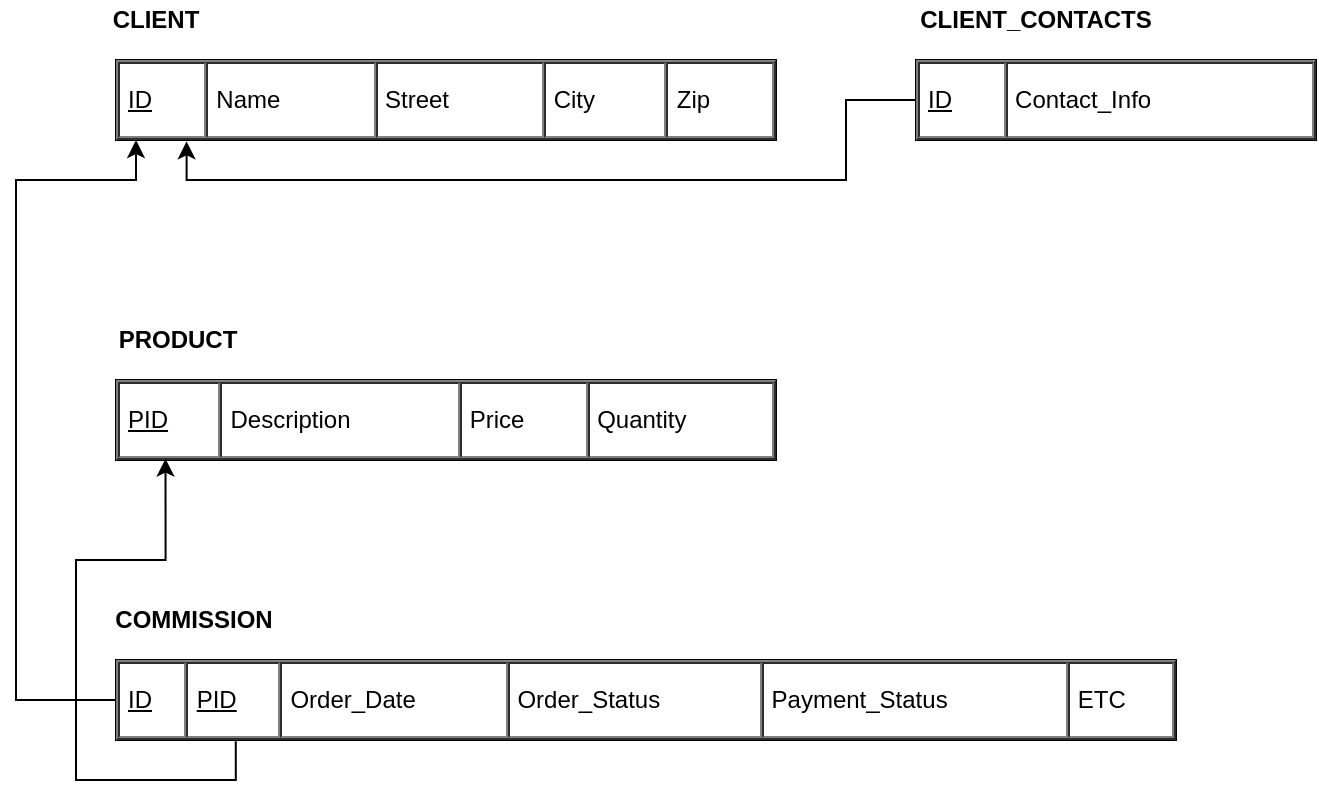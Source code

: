 <mxfile version="13.3.1" type="device"><diagram id="JZSj-a2zfnnQmKQ8-OOQ" name="Page-1"><mxGraphModel dx="520" dy="737" grid="1" gridSize="10" guides="1" tooltips="1" connect="1" arrows="1" fold="1" page="1" pageScale="1" pageWidth="850" pageHeight="1100" math="0" shadow="0"><root><mxCell id="0"/><mxCell id="1" parent="0"/><mxCell id="DzxsZy2RYtCkabFBE6Jx-2" value="&lt;table cellpadding=&quot;4&quot; cellspacing=&quot;0&quot; border=&quot;1&quot; style=&quot;font-size: 1em ; width: 100% ; height: 100%&quot;&gt;&lt;tbody&gt;&lt;tr&gt;&lt;td&gt;&lt;u&gt;ID&lt;/u&gt;&lt;/td&gt;&lt;td&gt;Name&lt;/td&gt;&lt;td&gt;Street&lt;/td&gt;&lt;td&gt;City&lt;/td&gt;&lt;td&gt;Zip&lt;/td&gt;&lt;/tr&gt;&lt;/tbody&gt;&lt;/table&gt; " style="verticalAlign=top;align=left;overflow=fill;fontSize=12;fontFamily=Helvetica;html=1" vertex="1" parent="1"><mxGeometry x="70" y="120" width="330" height="40" as="geometry"/></mxCell><mxCell id="DzxsZy2RYtCkabFBE6Jx-5" value="&lt;b&gt;CLIENT&lt;/b&gt;" style="text;html=1;strokeColor=none;fillColor=none;align=center;verticalAlign=middle;whiteSpace=wrap;rounded=0;" vertex="1" parent="1"><mxGeometry x="70" y="90" width="40" height="20" as="geometry"/></mxCell><mxCell id="DzxsZy2RYtCkabFBE6Jx-12" style="edgeStyle=orthogonalEdgeStyle;rounded=0;orthogonalLoop=1;jettySize=auto;html=1;exitX=0;exitY=0.5;exitDx=0;exitDy=0;entryX=0.107;entryY=1.017;entryDx=0;entryDy=0;entryPerimeter=0;" edge="1" parent="1" source="DzxsZy2RYtCkabFBE6Jx-6" target="DzxsZy2RYtCkabFBE6Jx-2"><mxGeometry relative="1" as="geometry"/></mxCell><mxCell id="DzxsZy2RYtCkabFBE6Jx-6" value="&lt;table cellpadding=&quot;4&quot; cellspacing=&quot;0&quot; border=&quot;1&quot; style=&quot;font-size: 1em ; width: 100% ; height: 100%&quot;&gt;&lt;tbody&gt;&lt;tr&gt;&lt;td&gt;&lt;u&gt;ID&lt;/u&gt;&lt;/td&gt;&lt;td&gt;Contact_Info&lt;/td&gt;&lt;/tr&gt;&lt;/tbody&gt;&lt;/table&gt; " style="verticalAlign=top;align=left;overflow=fill;fontSize=12;fontFamily=Helvetica;html=1" vertex="1" parent="1"><mxGeometry x="470" y="120" width="200" height="40" as="geometry"/></mxCell><mxCell id="DzxsZy2RYtCkabFBE6Jx-7" value="&lt;b&gt;CLIENT_CONTACTS&lt;/b&gt;" style="text;html=1;strokeColor=none;fillColor=none;align=center;verticalAlign=middle;whiteSpace=wrap;rounded=0;" vertex="1" parent="1"><mxGeometry x="510" y="90" width="40" height="20" as="geometry"/></mxCell><mxCell id="DzxsZy2RYtCkabFBE6Jx-8" value="&lt;table cellpadding=&quot;4&quot; cellspacing=&quot;0&quot; border=&quot;1&quot; style=&quot;font-size: 1em ; width: 100% ; height: 100%&quot;&gt;&lt;tbody&gt;&lt;tr&gt;&lt;td&gt;&lt;u&gt;PID&lt;/u&gt;&lt;/td&gt;&lt;td&gt;Description&lt;/td&gt;&lt;td&gt;Price&lt;/td&gt;&lt;td&gt;Quantity&lt;/td&gt;&lt;/tr&gt;&lt;/tbody&gt;&lt;/table&gt; " style="verticalAlign=top;align=left;overflow=fill;fontSize=12;fontFamily=Helvetica;html=1" vertex="1" parent="1"><mxGeometry x="70" y="280" width="330" height="40" as="geometry"/></mxCell><mxCell id="DzxsZy2RYtCkabFBE6Jx-9" value="&lt;b&gt;PRODUCT&lt;/b&gt;" style="text;html=1;strokeColor=none;fillColor=none;align=center;verticalAlign=middle;whiteSpace=wrap;rounded=0;" vertex="1" parent="1"><mxGeometry x="81" y="250" width="40" height="20" as="geometry"/></mxCell><mxCell id="DzxsZy2RYtCkabFBE6Jx-13" style="edgeStyle=orthogonalEdgeStyle;rounded=0;orthogonalLoop=1;jettySize=auto;html=1;exitX=0.113;exitY=1.017;exitDx=0;exitDy=0;entryX=0.075;entryY=0.983;entryDx=0;entryDy=0;entryPerimeter=0;exitPerimeter=0;" edge="1" parent="1" source="DzxsZy2RYtCkabFBE6Jx-10" target="DzxsZy2RYtCkabFBE6Jx-8"><mxGeometry relative="1" as="geometry"/></mxCell><mxCell id="DzxsZy2RYtCkabFBE6Jx-14" style="edgeStyle=orthogonalEdgeStyle;rounded=0;orthogonalLoop=1;jettySize=auto;html=1;exitX=0;exitY=0.5;exitDx=0;exitDy=0;" edge="1" parent="1" source="DzxsZy2RYtCkabFBE6Jx-10"><mxGeometry relative="1" as="geometry"><mxPoint x="80" y="160" as="targetPoint"/><Array as="points"><mxPoint x="20" y="440"/><mxPoint x="20" y="180"/><mxPoint x="80" y="180"/></Array></mxGeometry></mxCell><mxCell id="DzxsZy2RYtCkabFBE6Jx-10" value="&lt;table cellpadding=&quot;4&quot; cellspacing=&quot;0&quot; border=&quot;1&quot; style=&quot;font-size: 1em ; width: 100% ; height: 100%&quot;&gt;&lt;tbody&gt;&lt;tr&gt;&lt;td&gt;&lt;u&gt;ID&lt;/u&gt;&lt;/td&gt;&lt;td&gt;&lt;u&gt;PID&lt;/u&gt;&lt;/td&gt;&lt;td&gt;Order_Date&lt;/td&gt;&lt;td&gt;Order_Status&lt;/td&gt;&lt;td&gt;Payment_Status&lt;/td&gt;&lt;td&gt;ETC&lt;/td&gt;&lt;/tr&gt;&lt;/tbody&gt;&lt;/table&gt; " style="verticalAlign=top;align=left;overflow=fill;fontSize=12;fontFamily=Helvetica;html=1" vertex="1" parent="1"><mxGeometry x="70" y="420" width="530" height="40" as="geometry"/></mxCell><mxCell id="DzxsZy2RYtCkabFBE6Jx-11" value="&lt;b&gt;COMMISSION&lt;/b&gt;" style="text;html=1;strokeColor=none;fillColor=none;align=center;verticalAlign=middle;whiteSpace=wrap;rounded=0;" vertex="1" parent="1"><mxGeometry x="89" y="390" width="40" height="20" as="geometry"/></mxCell></root></mxGraphModel></diagram></mxfile>